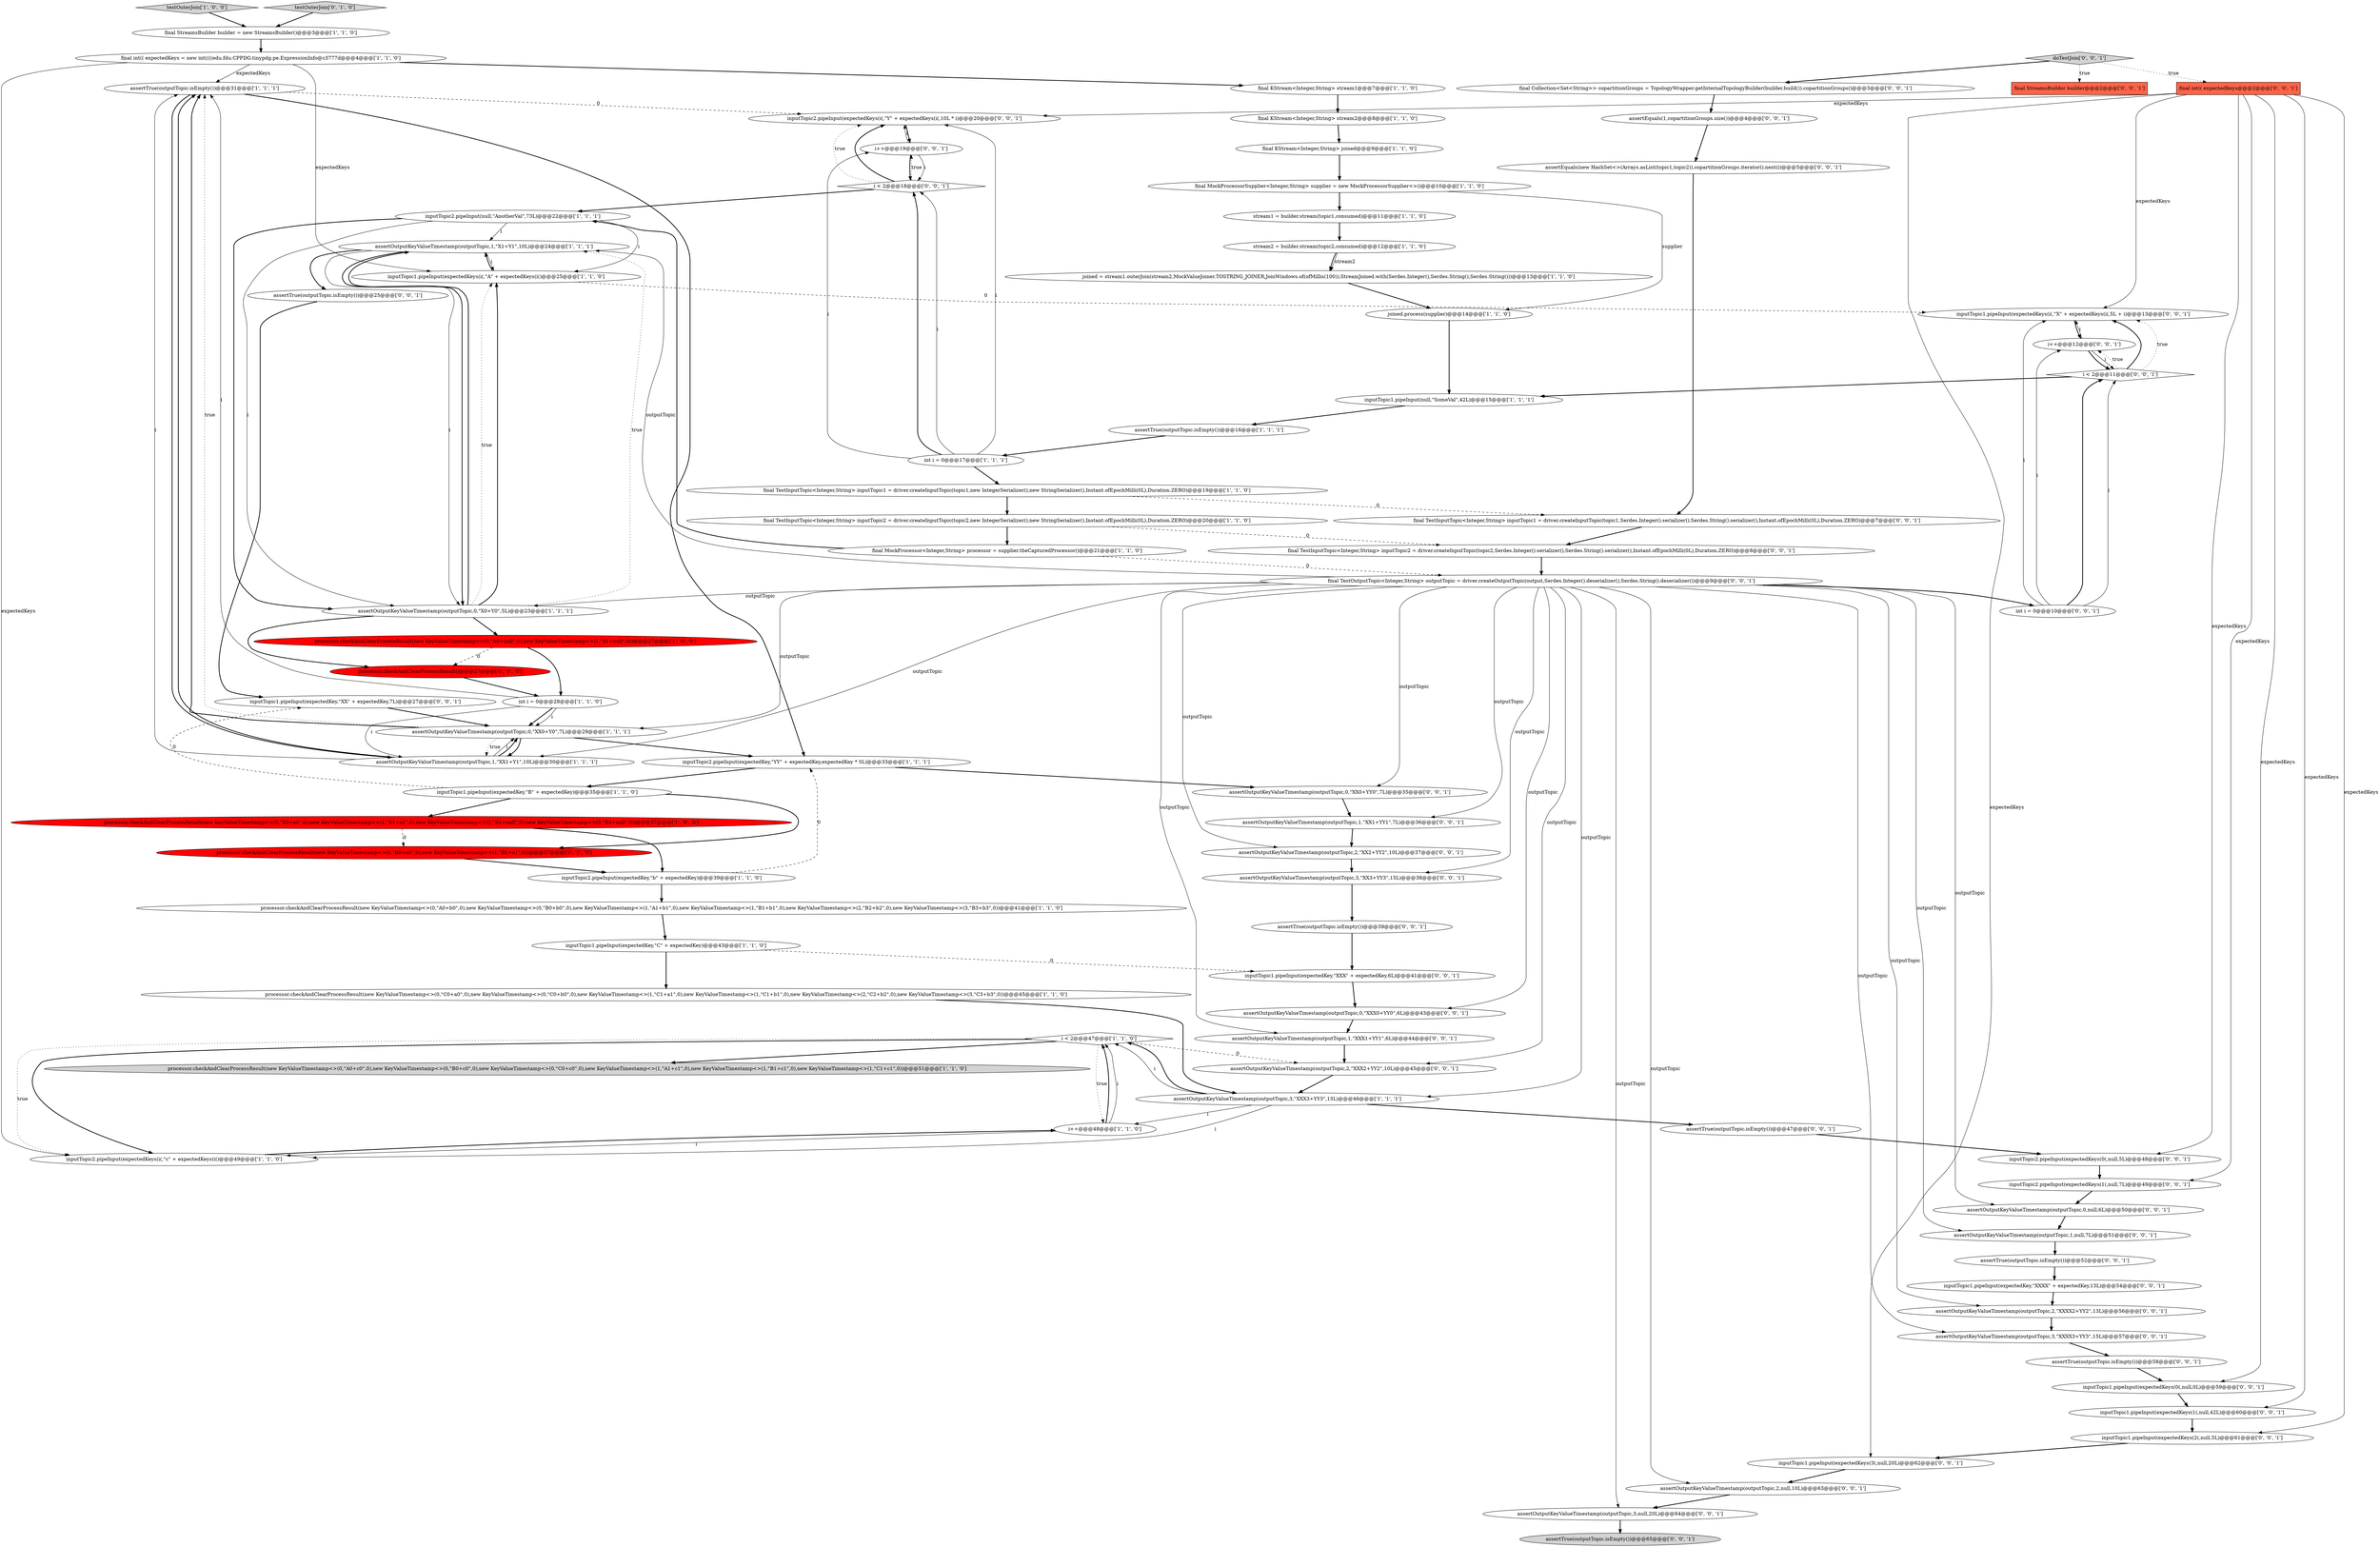 digraph {
21 [style = filled, label = "processor.checkAndClearProcessResult(new KeyValueTimestamp<>(0,\"A0+c0\",0),new KeyValueTimestamp<>(0,\"B0+c0\",0),new KeyValueTimestamp<>(0,\"C0+c0\",0),new KeyValueTimestamp<>(1,\"A1+c1\",0),new KeyValueTimestamp<>(1,\"B1+c1\",0),new KeyValueTimestamp<>(1,\"C1+c1\",0))@@@51@@@['1', '1', '0']", fillcolor = lightgray, shape = ellipse image = "AAA0AAABBB1BBB"];
26 [style = filled, label = "assertTrue(outputTopic.isEmpty())@@@16@@@['1', '1', '1']", fillcolor = white, shape = ellipse image = "AAA0AAABBB1BBB"];
64 [style = filled, label = "inputTopic2.pipeInput(expectedKeys(1(,null,7L)@@@49@@@['0', '0', '1']", fillcolor = white, shape = ellipse image = "AAA0AAABBB3BBB"];
23 [style = filled, label = "testOuterJoin['1', '0', '0']", fillcolor = lightgray, shape = diamond image = "AAA0AAABBB1BBB"];
60 [style = filled, label = "assertTrue(outputTopic.isEmpty())@@@52@@@['0', '0', '1']", fillcolor = white, shape = ellipse image = "AAA0AAABBB3BBB"];
51 [style = filled, label = "final TestOutputTopic<Integer,String> outputTopic = driver.createOutputTopic(output,Serdes.Integer().deserializer(),Serdes.String().deserializer())@@@9@@@['0', '0', '1']", fillcolor = white, shape = ellipse image = "AAA0AAABBB3BBB"];
13 [style = filled, label = "processor.checkAndClearProcessResult(new KeyValueTimestamp<>(0,\"A0+null\",0),new KeyValueTimestamp<>(1,\"A1+null\",0))@@@27@@@['1', '0', '0']", fillcolor = red, shape = ellipse image = "AAA1AAABBB1BBB"];
32 [style = filled, label = "final int(( expectedKeys = new int((((edu.fdu.CPPDG.tinypdg.pe.ExpressionInfo@c3777d@@@4@@@['1', '1', '0']", fillcolor = white, shape = ellipse image = "AAA0AAABBB1BBB"];
78 [style = filled, label = "assertTrue(outputTopic.isEmpty())@@@47@@@['0', '0', '1']", fillcolor = white, shape = ellipse image = "AAA0AAABBB3BBB"];
9 [style = filled, label = "inputTopic2.pipeInput(null,\"AnotherVal\",73L)@@@22@@@['1', '1', '1']", fillcolor = white, shape = ellipse image = "AAA0AAABBB1BBB"];
69 [style = filled, label = "assertOutputKeyValueTimestamp(outputTopic,2,null,10L)@@@63@@@['0', '0', '1']", fillcolor = white, shape = ellipse image = "AAA0AAABBB3BBB"];
43 [style = filled, label = "assertOutputKeyValueTimestamp(outputTopic,3,null,20L)@@@64@@@['0', '0', '1']", fillcolor = white, shape = ellipse image = "AAA0AAABBB3BBB"];
55 [style = filled, label = "i < 2@@@11@@@['0', '0', '1']", fillcolor = white, shape = diamond image = "AAA0AAABBB3BBB"];
62 [style = filled, label = "inputTopic2.pipeInput(expectedKeys(0(,null,5L)@@@48@@@['0', '0', '1']", fillcolor = white, shape = ellipse image = "AAA0AAABBB3BBB"];
15 [style = filled, label = "final TestInputTopic<Integer,String> inputTopic2 = driver.createInputTopic(topic2,new IntegerSerializer(),new StringSerializer(),Instant.ofEpochMilli(0L),Duration.ZERO)@@@20@@@['1', '1', '0']", fillcolor = white, shape = ellipse image = "AAA0AAABBB1BBB"];
63 [style = filled, label = "final Collection<Set<String>> copartitionGroups = TopologyWrapper.getInternalTopologyBuilder(builder.build()).copartitionGroups()@@@3@@@['0', '0', '1']", fillcolor = white, shape = ellipse image = "AAA0AAABBB3BBB"];
56 [style = filled, label = "inputTopic1.pipeInput(expectedKeys(i(,\"X\" + expectedKeys(i(,5L + i)@@@13@@@['0', '0', '1']", fillcolor = white, shape = ellipse image = "AAA0AAABBB3BBB"];
14 [style = filled, label = "processor.checkAndClearProcessResult(new KeyValueTimestamp<>(0,\"B0+a0\",0),new KeyValueTimestamp<>(1,\"B1+a1\",0),new KeyValueTimestamp<>(2,\"B2+null\",0),new KeyValueTimestamp<>(3,\"B3+null\",0))@@@37@@@['1', '0', '0']", fillcolor = red, shape = ellipse image = "AAA1AAABBB1BBB"];
52 [style = filled, label = "assertOutputKeyValueTimestamp(outputTopic,3,\"XX3+YY3\",15L)@@@38@@@['0', '0', '1']", fillcolor = white, shape = ellipse image = "AAA0AAABBB3BBB"];
27 [style = filled, label = "processor.checkAndClearProcessResult(new KeyValueTimestamp<>(0,\"A0+b0\",0),new KeyValueTimestamp<>(0,\"B0+b0\",0),new KeyValueTimestamp<>(1,\"A1+b1\",0),new KeyValueTimestamp<>(1,\"B1+b1\",0),new KeyValueTimestamp<>(2,\"B2+b2\",0),new KeyValueTimestamp<>(3,\"B3+b3\",0))@@@41@@@['1', '1', '0']", fillcolor = white, shape = ellipse image = "AAA0AAABBB1BBB"];
53 [style = filled, label = "assertTrue(outputTopic.isEmpty())@@@39@@@['0', '0', '1']", fillcolor = white, shape = ellipse image = "AAA0AAABBB3BBB"];
72 [style = filled, label = "inputTopic2.pipeInput(expectedKeys(i(,\"Y\" + expectedKeys(i(,10L * i)@@@20@@@['0', '0', '1']", fillcolor = white, shape = ellipse image = "AAA0AAABBB3BBB"];
0 [style = filled, label = "final TestInputTopic<Integer,String> inputTopic1 = driver.createInputTopic(topic1,new IntegerSerializer(),new StringSerializer(),Instant.ofEpochMilli(0L),Duration.ZERO)@@@19@@@['1', '1', '0']", fillcolor = white, shape = ellipse image = "AAA0AAABBB1BBB"];
8 [style = filled, label = "assertTrue(outputTopic.isEmpty())@@@31@@@['1', '1', '1']", fillcolor = white, shape = ellipse image = "AAA0AAABBB1BBB"];
1 [style = filled, label = "joined.process(supplier)@@@14@@@['1', '1', '0']", fillcolor = white, shape = ellipse image = "AAA0AAABBB1BBB"];
28 [style = filled, label = "assertOutputKeyValueTimestamp(outputTopic,1,\"X1+Y1\",10L)@@@24@@@['1', '1', '1']", fillcolor = white, shape = ellipse image = "AAA0AAABBB1BBB"];
47 [style = filled, label = "assertOutputKeyValueTimestamp(outputTopic,2,\"XX2+YY2\",10L)@@@37@@@['0', '0', '1']", fillcolor = white, shape = ellipse image = "AAA0AAABBB3BBB"];
50 [style = filled, label = "inputTopic1.pipeInput(expectedKey,\"XX\" + expectedKey,7L)@@@27@@@['0', '0', '1']", fillcolor = white, shape = ellipse image = "AAA0AAABBB3BBB"];
44 [style = filled, label = "inputTopic1.pipeInput(expectedKeys(0(,null,0L)@@@59@@@['0', '0', '1']", fillcolor = white, shape = ellipse image = "AAA0AAABBB3BBB"];
36 [style = filled, label = "inputTopic1.pipeInput(expectedKey,\"B\" + expectedKey)@@@35@@@['1', '1', '0']", fillcolor = white, shape = ellipse image = "AAA0AAABBB1BBB"];
68 [style = filled, label = "assertOutputKeyValueTimestamp(outputTopic,2,\"XXXX2+YY2\",13L)@@@56@@@['0', '0', '1']", fillcolor = white, shape = ellipse image = "AAA0AAABBB3BBB"];
73 [style = filled, label = "inputTopic1.pipeInput(expectedKeys(1(,null,42L)@@@60@@@['0', '0', '1']", fillcolor = white, shape = ellipse image = "AAA0AAABBB3BBB"];
33 [style = filled, label = "assertOutputKeyValueTimestamp(outputTopic,1,\"XX1+Y1\",10L)@@@30@@@['1', '1', '1']", fillcolor = white, shape = ellipse image = "AAA0AAABBB1BBB"];
41 [style = filled, label = "assertEquals(1,copartitionGroups.size())@@@4@@@['0', '0', '1']", fillcolor = white, shape = ellipse image = "AAA0AAABBB3BBB"];
75 [style = filled, label = "assertOutputKeyValueTimestamp(outputTopic,0,\"XXX0+YY0\",6L)@@@43@@@['0', '0', '1']", fillcolor = white, shape = ellipse image = "AAA0AAABBB3BBB"];
83 [style = filled, label = "assertOutputKeyValueTimestamp(outputTopic,1,null,7L)@@@51@@@['0', '0', '1']", fillcolor = white, shape = ellipse image = "AAA0AAABBB3BBB"];
67 [style = filled, label = "assertEquals(new HashSet<>(Arrays.asList(topic1,topic2)),copartitionGroups.iterator().next())@@@5@@@['0', '0', '1']", fillcolor = white, shape = ellipse image = "AAA0AAABBB3BBB"];
61 [style = filled, label = "assertOutputKeyValueTimestamp(outputTopic,1,\"XX1+YY1\",7L)@@@36@@@['0', '0', '1']", fillcolor = white, shape = ellipse image = "AAA0AAABBB3BBB"];
39 [style = filled, label = "processor.checkAndClearProcessResult(new KeyValueTimestamp<>(0,\"B0+a0\",0),new KeyValueTimestamp<>(1,\"B1+a1\",0))@@@37@@@['0', '1', '0']", fillcolor = red, shape = ellipse image = "AAA1AAABBB2BBB"];
40 [style = filled, label = "processor.checkAndClearProcessResult()@@@27@@@['0', '1', '0']", fillcolor = red, shape = ellipse image = "AAA1AAABBB2BBB"];
58 [style = filled, label = "assertOutputKeyValueTimestamp(outputTopic,1,\"XXX1+YY1\",6L)@@@44@@@['0', '0', '1']", fillcolor = white, shape = ellipse image = "AAA0AAABBB3BBB"];
81 [style = filled, label = "inputTopic1.pipeInput(expectedKey,\"XXX\" + expectedKey,6L)@@@41@@@['0', '0', '1']", fillcolor = white, shape = ellipse image = "AAA0AAABBB3BBB"];
12 [style = filled, label = "i++@@@48@@@['1', '1', '0']", fillcolor = white, shape = ellipse image = "AAA0AAABBB1BBB"];
20 [style = filled, label = "inputTopic2.pipeInput(expectedKey,\"YY\" + expectedKey,expectedKey * 5L)@@@33@@@['1', '1', '1']", fillcolor = white, shape = ellipse image = "AAA0AAABBB1BBB"];
45 [style = filled, label = "final StreamsBuilder builder@@@2@@@['0', '0', '1']", fillcolor = tomato, shape = box image = "AAA0AAABBB3BBB"];
5 [style = filled, label = "final StreamsBuilder builder = new StreamsBuilder()@@@3@@@['1', '1', '0']", fillcolor = white, shape = ellipse image = "AAA0AAABBB1BBB"];
2 [style = filled, label = "inputTopic1.pipeInput(expectedKey,\"C\" + expectedKey)@@@43@@@['1', '1', '0']", fillcolor = white, shape = ellipse image = "AAA0AAABBB1BBB"];
84 [style = filled, label = "assertTrue(outputTopic.isEmpty())@@@25@@@['0', '0', '1']", fillcolor = white, shape = ellipse image = "AAA0AAABBB3BBB"];
31 [style = filled, label = "assertOutputKeyValueTimestamp(outputTopic,0,\"XX0+Y0\",7L)@@@29@@@['1', '1', '1']", fillcolor = white, shape = ellipse image = "AAA0AAABBB1BBB"];
17 [style = filled, label = "i < 2@@@47@@@['1', '1', '0']", fillcolor = white, shape = diamond image = "AAA0AAABBB1BBB"];
76 [style = filled, label = "final TestInputTopic<Integer,String> inputTopic1 = driver.createInputTopic(topic1,Serdes.Integer().serializer(),Serdes.String().serializer(),Instant.ofEpochMilli(0L),Duration.ZERO)@@@7@@@['0', '0', '1']", fillcolor = white, shape = ellipse image = "AAA0AAABBB3BBB"];
4 [style = filled, label = "inputTopic2.pipeInput(expectedKeys(i(,\"c\" + expectedKeys(i()@@@49@@@['1', '1', '0']", fillcolor = white, shape = ellipse image = "AAA0AAABBB1BBB"];
19 [style = filled, label = "stream2 = builder.stream(topic2,consumed)@@@12@@@['1', '1', '0']", fillcolor = white, shape = ellipse image = "AAA0AAABBB1BBB"];
48 [style = filled, label = "inputTopic1.pipeInput(expectedKeys(2(,null,5L)@@@61@@@['0', '0', '1']", fillcolor = white, shape = ellipse image = "AAA0AAABBB3BBB"];
18 [style = filled, label = "final KStream<Integer,String> joined@@@9@@@['1', '1', '0']", fillcolor = white, shape = ellipse image = "AAA0AAABBB1BBB"];
3 [style = filled, label = "assertOutputKeyValueTimestamp(outputTopic,3,\"XXX3+YY3\",15L)@@@46@@@['1', '1', '1']", fillcolor = white, shape = ellipse image = "AAA0AAABBB1BBB"];
35 [style = filled, label = "inputTopic1.pipeInput(null,\"SomeVal\",42L)@@@15@@@['1', '1', '1']", fillcolor = white, shape = ellipse image = "AAA0AAABBB1BBB"];
70 [style = filled, label = "final TestInputTopic<Integer,String> inputTopic2 = driver.createInputTopic(topic2,Serdes.Integer().serializer(),Serdes.String().serializer(),Instant.ofEpochMilli(0L),Duration.ZERO)@@@8@@@['0', '0', '1']", fillcolor = white, shape = ellipse image = "AAA0AAABBB3BBB"];
16 [style = filled, label = "inputTopic2.pipeInput(expectedKey,\"b\" + expectedKey)@@@39@@@['1', '1', '0']", fillcolor = white, shape = ellipse image = "AAA0AAABBB1BBB"];
77 [style = filled, label = "inputTopic1.pipeInput(expectedKey,\"XXXX\" + expectedKey,13L)@@@54@@@['0', '0', '1']", fillcolor = white, shape = ellipse image = "AAA0AAABBB3BBB"];
29 [style = filled, label = "inputTopic1.pipeInput(expectedKeys(i(,\"A\" + expectedKeys(i()@@@25@@@['1', '1', '0']", fillcolor = white, shape = ellipse image = "AAA0AAABBB1BBB"];
71 [style = filled, label = "assertOutputKeyValueTimestamp(outputTopic,0,null,6L)@@@50@@@['0', '0', '1']", fillcolor = white, shape = ellipse image = "AAA0AAABBB3BBB"];
37 [style = filled, label = "joined = stream1.outerJoin(stream2,MockValueJoiner.TOSTRING_JOINER,JoinWindows.of(ofMillis(100)),StreamJoined.with(Serdes.Integer(),Serdes.String(),Serdes.String()))@@@13@@@['1', '1', '0']", fillcolor = white, shape = ellipse image = "AAA0AAABBB1BBB"];
65 [style = filled, label = "int i = 0@@@10@@@['0', '0', '1']", fillcolor = white, shape = ellipse image = "AAA0AAABBB3BBB"];
38 [style = filled, label = "testOuterJoin['0', '1', '0']", fillcolor = lightgray, shape = diamond image = "AAA0AAABBB2BBB"];
49 [style = filled, label = "i++@@@19@@@['0', '0', '1']", fillcolor = white, shape = ellipse image = "AAA0AAABBB3BBB"];
24 [style = filled, label = "int i = 0@@@17@@@['1', '1', '1']", fillcolor = white, shape = ellipse image = "AAA0AAABBB1BBB"];
34 [style = filled, label = "final KStream<Integer,String> stream2@@@8@@@['1', '1', '0']", fillcolor = white, shape = ellipse image = "AAA0AAABBB1BBB"];
80 [style = filled, label = "i++@@@12@@@['0', '0', '1']", fillcolor = white, shape = ellipse image = "AAA0AAABBB3BBB"];
11 [style = filled, label = "processor.checkAndClearProcessResult(new KeyValueTimestamp<>(0,\"C0+a0\",0),new KeyValueTimestamp<>(0,\"C0+b0\",0),new KeyValueTimestamp<>(1,\"C1+a1\",0),new KeyValueTimestamp<>(1,\"C1+b1\",0),new KeyValueTimestamp<>(2,\"C2+b2\",0),new KeyValueTimestamp<>(3,\"C3+b3\",0))@@@45@@@['1', '1', '0']", fillcolor = white, shape = ellipse image = "AAA0AAABBB1BBB"];
46 [style = filled, label = "assertTrue(outputTopic.isEmpty())@@@65@@@['0', '0', '1']", fillcolor = lightgray, shape = ellipse image = "AAA0AAABBB3BBB"];
57 [style = filled, label = "doTestJoin['0', '0', '1']", fillcolor = lightgray, shape = diamond image = "AAA0AAABBB3BBB"];
74 [style = filled, label = "assertOutputKeyValueTimestamp(outputTopic,3,\"XXXX3+YY3\",15L)@@@57@@@['0', '0', '1']", fillcolor = white, shape = ellipse image = "AAA0AAABBB3BBB"];
25 [style = filled, label = "final KStream<Integer,String> stream1@@@7@@@['1', '1', '0']", fillcolor = white, shape = ellipse image = "AAA0AAABBB1BBB"];
7 [style = filled, label = "final MockProcessor<Integer,String> processor = supplier.theCapturedProcessor()@@@21@@@['1', '1', '0']", fillcolor = white, shape = ellipse image = "AAA0AAABBB1BBB"];
30 [style = filled, label = "int i = 0@@@28@@@['1', '1', '0']", fillcolor = white, shape = ellipse image = "AAA0AAABBB1BBB"];
22 [style = filled, label = "final MockProcessorSupplier<Integer,String> supplier = new MockProcessorSupplier<>()@@@10@@@['1', '1', '0']", fillcolor = white, shape = ellipse image = "AAA0AAABBB1BBB"];
10 [style = filled, label = "assertOutputKeyValueTimestamp(outputTopic,0,\"X0+Y0\",5L)@@@23@@@['1', '1', '1']", fillcolor = white, shape = ellipse image = "AAA0AAABBB1BBB"];
82 [style = filled, label = "final int(( expectedKeys@@@2@@@['0', '0', '1']", fillcolor = tomato, shape = box image = "AAA0AAABBB3BBB"];
79 [style = filled, label = "assertTrue(outputTopic.isEmpty())@@@58@@@['0', '0', '1']", fillcolor = white, shape = ellipse image = "AAA0AAABBB3BBB"];
6 [style = filled, label = "stream1 = builder.stream(topic1,consumed)@@@11@@@['1', '1', '0']", fillcolor = white, shape = ellipse image = "AAA0AAABBB1BBB"];
66 [style = filled, label = "assertOutputKeyValueTimestamp(outputTopic,0,\"XX0+YY0\",7L)@@@35@@@['0', '0', '1']", fillcolor = white, shape = ellipse image = "AAA0AAABBB3BBB"];
42 [style = filled, label = "inputTopic1.pipeInput(expectedKeys(3(,null,20L)@@@62@@@['0', '0', '1']", fillcolor = white, shape = ellipse image = "AAA0AAABBB3BBB"];
59 [style = filled, label = "assertOutputKeyValueTimestamp(outputTopic,2,\"XXX2+YY2\",10L)@@@45@@@['0', '0', '1']", fillcolor = white, shape = ellipse image = "AAA0AAABBB3BBB"];
54 [style = filled, label = "i < 2@@@18@@@['0', '0', '1']", fillcolor = white, shape = diamond image = "AAA0AAABBB3BBB"];
54->49 [style = dotted, label="true"];
17->59 [style = dashed, label="0"];
51->83 [style = solid, label="outputTopic"];
25->34 [style = bold, label=""];
57->45 [style = dotted, label="true"];
80->55 [style = solid, label="i"];
19->37 [style = solid, label="stream2"];
34->18 [style = bold, label=""];
82->72 [style = solid, label="expectedKeys"];
84->50 [style = bold, label=""];
51->68 [style = solid, label="outputTopic"];
51->74 [style = solid, label="outputTopic"];
51->59 [style = solid, label="outputTopic"];
9->10 [style = bold, label=""];
51->71 [style = solid, label="outputTopic"];
70->51 [style = bold, label=""];
82->42 [style = solid, label="expectedKeys"];
0->15 [style = bold, label=""];
9->10 [style = solid, label="i"];
10->29 [style = dotted, label="true"];
53->81 [style = bold, label=""];
8->72 [style = dashed, label="0"];
3->4 [style = solid, label="i"];
7->9 [style = bold, label=""];
24->49 [style = solid, label="i"];
18->22 [style = bold, label=""];
8->20 [style = bold, label=""];
57->63 [style = bold, label=""];
32->4 [style = solid, label="expectedKeys"];
63->41 [style = bold, label=""];
29->56 [style = dashed, label="0"];
41->67 [style = bold, label=""];
32->25 [style = bold, label=""];
68->74 [style = bold, label=""];
49->72 [style = solid, label="i"];
58->59 [style = bold, label=""];
31->20 [style = bold, label=""];
17->21 [style = bold, label=""];
27->2 [style = bold, label=""];
82->48 [style = solid, label="expectedKeys"];
9->28 [style = solid, label="i"];
33->31 [style = solid, label="i"];
14->16 [style = bold, label=""];
64->71 [style = bold, label=""];
24->0 [style = bold, label=""];
44->73 [style = bold, label=""];
37->1 [style = bold, label=""];
83->60 [style = bold, label=""];
51->47 [style = solid, label="outputTopic"];
1->35 [style = bold, label=""];
32->8 [style = solid, label="expectedKeys"];
30->33 [style = solid, label="i"];
13->40 [style = dashed, label="0"];
49->54 [style = solid, label="i"];
51->31 [style = solid, label="outputTopic"];
26->24 [style = bold, label=""];
36->14 [style = bold, label=""];
74->79 [style = bold, label=""];
28->84 [style = bold, label=""];
82->62 [style = solid, label="expectedKeys"];
31->33 [style = dotted, label="true"];
43->46 [style = bold, label=""];
19->37 [style = bold, label=""];
36->50 [style = dashed, label="0"];
51->75 [style = solid, label="outputTopic"];
60->77 [style = bold, label=""];
80->56 [style = solid, label="i"];
22->1 [style = solid, label="supplier"];
50->31 [style = bold, label=""];
24->72 [style = solid, label="i"];
73->48 [style = bold, label=""];
31->33 [style = bold, label=""];
51->28 [style = solid, label="outputTopic"];
57->82 [style = dotted, label="true"];
66->61 [style = bold, label=""];
30->8 [style = solid, label="i"];
65->55 [style = bold, label=""];
7->51 [style = dashed, label="0"];
55->35 [style = bold, label=""];
33->8 [style = bold, label=""];
49->54 [style = bold, label=""];
51->10 [style = solid, label="outputTopic"];
71->83 [style = bold, label=""];
22->6 [style = bold, label=""];
54->72 [style = dotted, label="true"];
69->43 [style = bold, label=""];
38->5 [style = bold, label=""];
8->33 [style = bold, label=""];
55->56 [style = dotted, label="true"];
39->16 [style = bold, label=""];
23->5 [style = bold, label=""];
16->27 [style = bold, label=""];
10->28 [style = dotted, label="true"];
17->4 [style = dotted, label="true"];
9->29 [style = solid, label="i"];
0->76 [style = dashed, label="0"];
12->17 [style = bold, label=""];
14->39 [style = dashed, label="0"];
28->10 [style = solid, label="i"];
77->68 [style = bold, label=""];
36->39 [style = bold, label=""];
31->8 [style = dotted, label="true"];
51->52 [style = solid, label="outputTopic"];
65->80 [style = solid, label="i"];
5->32 [style = bold, label=""];
3->12 [style = solid, label="i"];
65->56 [style = solid, label="i"];
51->66 [style = solid, label="outputTopic"];
80->55 [style = bold, label=""];
10->13 [style = bold, label=""];
17->12 [style = dotted, label="true"];
11->3 [style = bold, label=""];
30->31 [style = bold, label=""];
81->75 [style = bold, label=""];
55->80 [style = dotted, label="true"];
10->40 [style = bold, label=""];
76->70 [style = bold, label=""];
4->12 [style = bold, label=""];
51->65 [style = bold, label=""];
3->17 [style = bold, label=""];
56->80 [style = bold, label=""];
40->30 [style = bold, label=""];
20->66 [style = bold, label=""];
3->78 [style = bold, label=""];
33->8 [style = solid, label="i"];
78->62 [style = bold, label=""];
47->52 [style = bold, label=""];
59->3 [style = bold, label=""];
35->26 [style = bold, label=""];
31->8 [style = bold, label=""];
2->11 [style = bold, label=""];
17->4 [style = bold, label=""];
20->36 [style = bold, label=""];
24->54 [style = solid, label="i"];
30->31 [style = solid, label="i"];
67->76 [style = bold, label=""];
51->43 [style = solid, label="outputTopic"];
16->20 [style = dashed, label="0"];
82->56 [style = solid, label="expectedKeys"];
82->64 [style = solid, label="expectedKeys"];
51->61 [style = solid, label="outputTopic"];
10->28 [style = bold, label=""];
28->10 [style = bold, label=""];
15->7 [style = bold, label=""];
52->53 [style = bold, label=""];
72->49 [style = bold, label=""];
82->73 [style = solid, label="expectedKeys"];
65->55 [style = solid, label="i"];
51->3 [style = solid, label="outputTopic"];
51->69 [style = solid, label="outputTopic"];
2->81 [style = dashed, label="0"];
6->19 [style = bold, label=""];
13->30 [style = bold, label=""];
62->64 [style = bold, label=""];
28->29 [style = solid, label="i"];
48->42 [style = bold, label=""];
51->58 [style = solid, label="outputTopic"];
55->56 [style = bold, label=""];
24->54 [style = bold, label=""];
75->58 [style = bold, label=""];
29->28 [style = bold, label=""];
42->69 [style = bold, label=""];
3->17 [style = solid, label="i"];
10->29 [style = bold, label=""];
12->17 [style = solid, label="i"];
61->47 [style = bold, label=""];
12->4 [style = solid, label="i"];
51->33 [style = solid, label="outputTopic"];
54->9 [style = bold, label=""];
33->31 [style = bold, label=""];
54->72 [style = bold, label=""];
32->29 [style = solid, label="expectedKeys"];
82->44 [style = solid, label="expectedKeys"];
15->70 [style = dashed, label="0"];
79->44 [style = bold, label=""];
}
